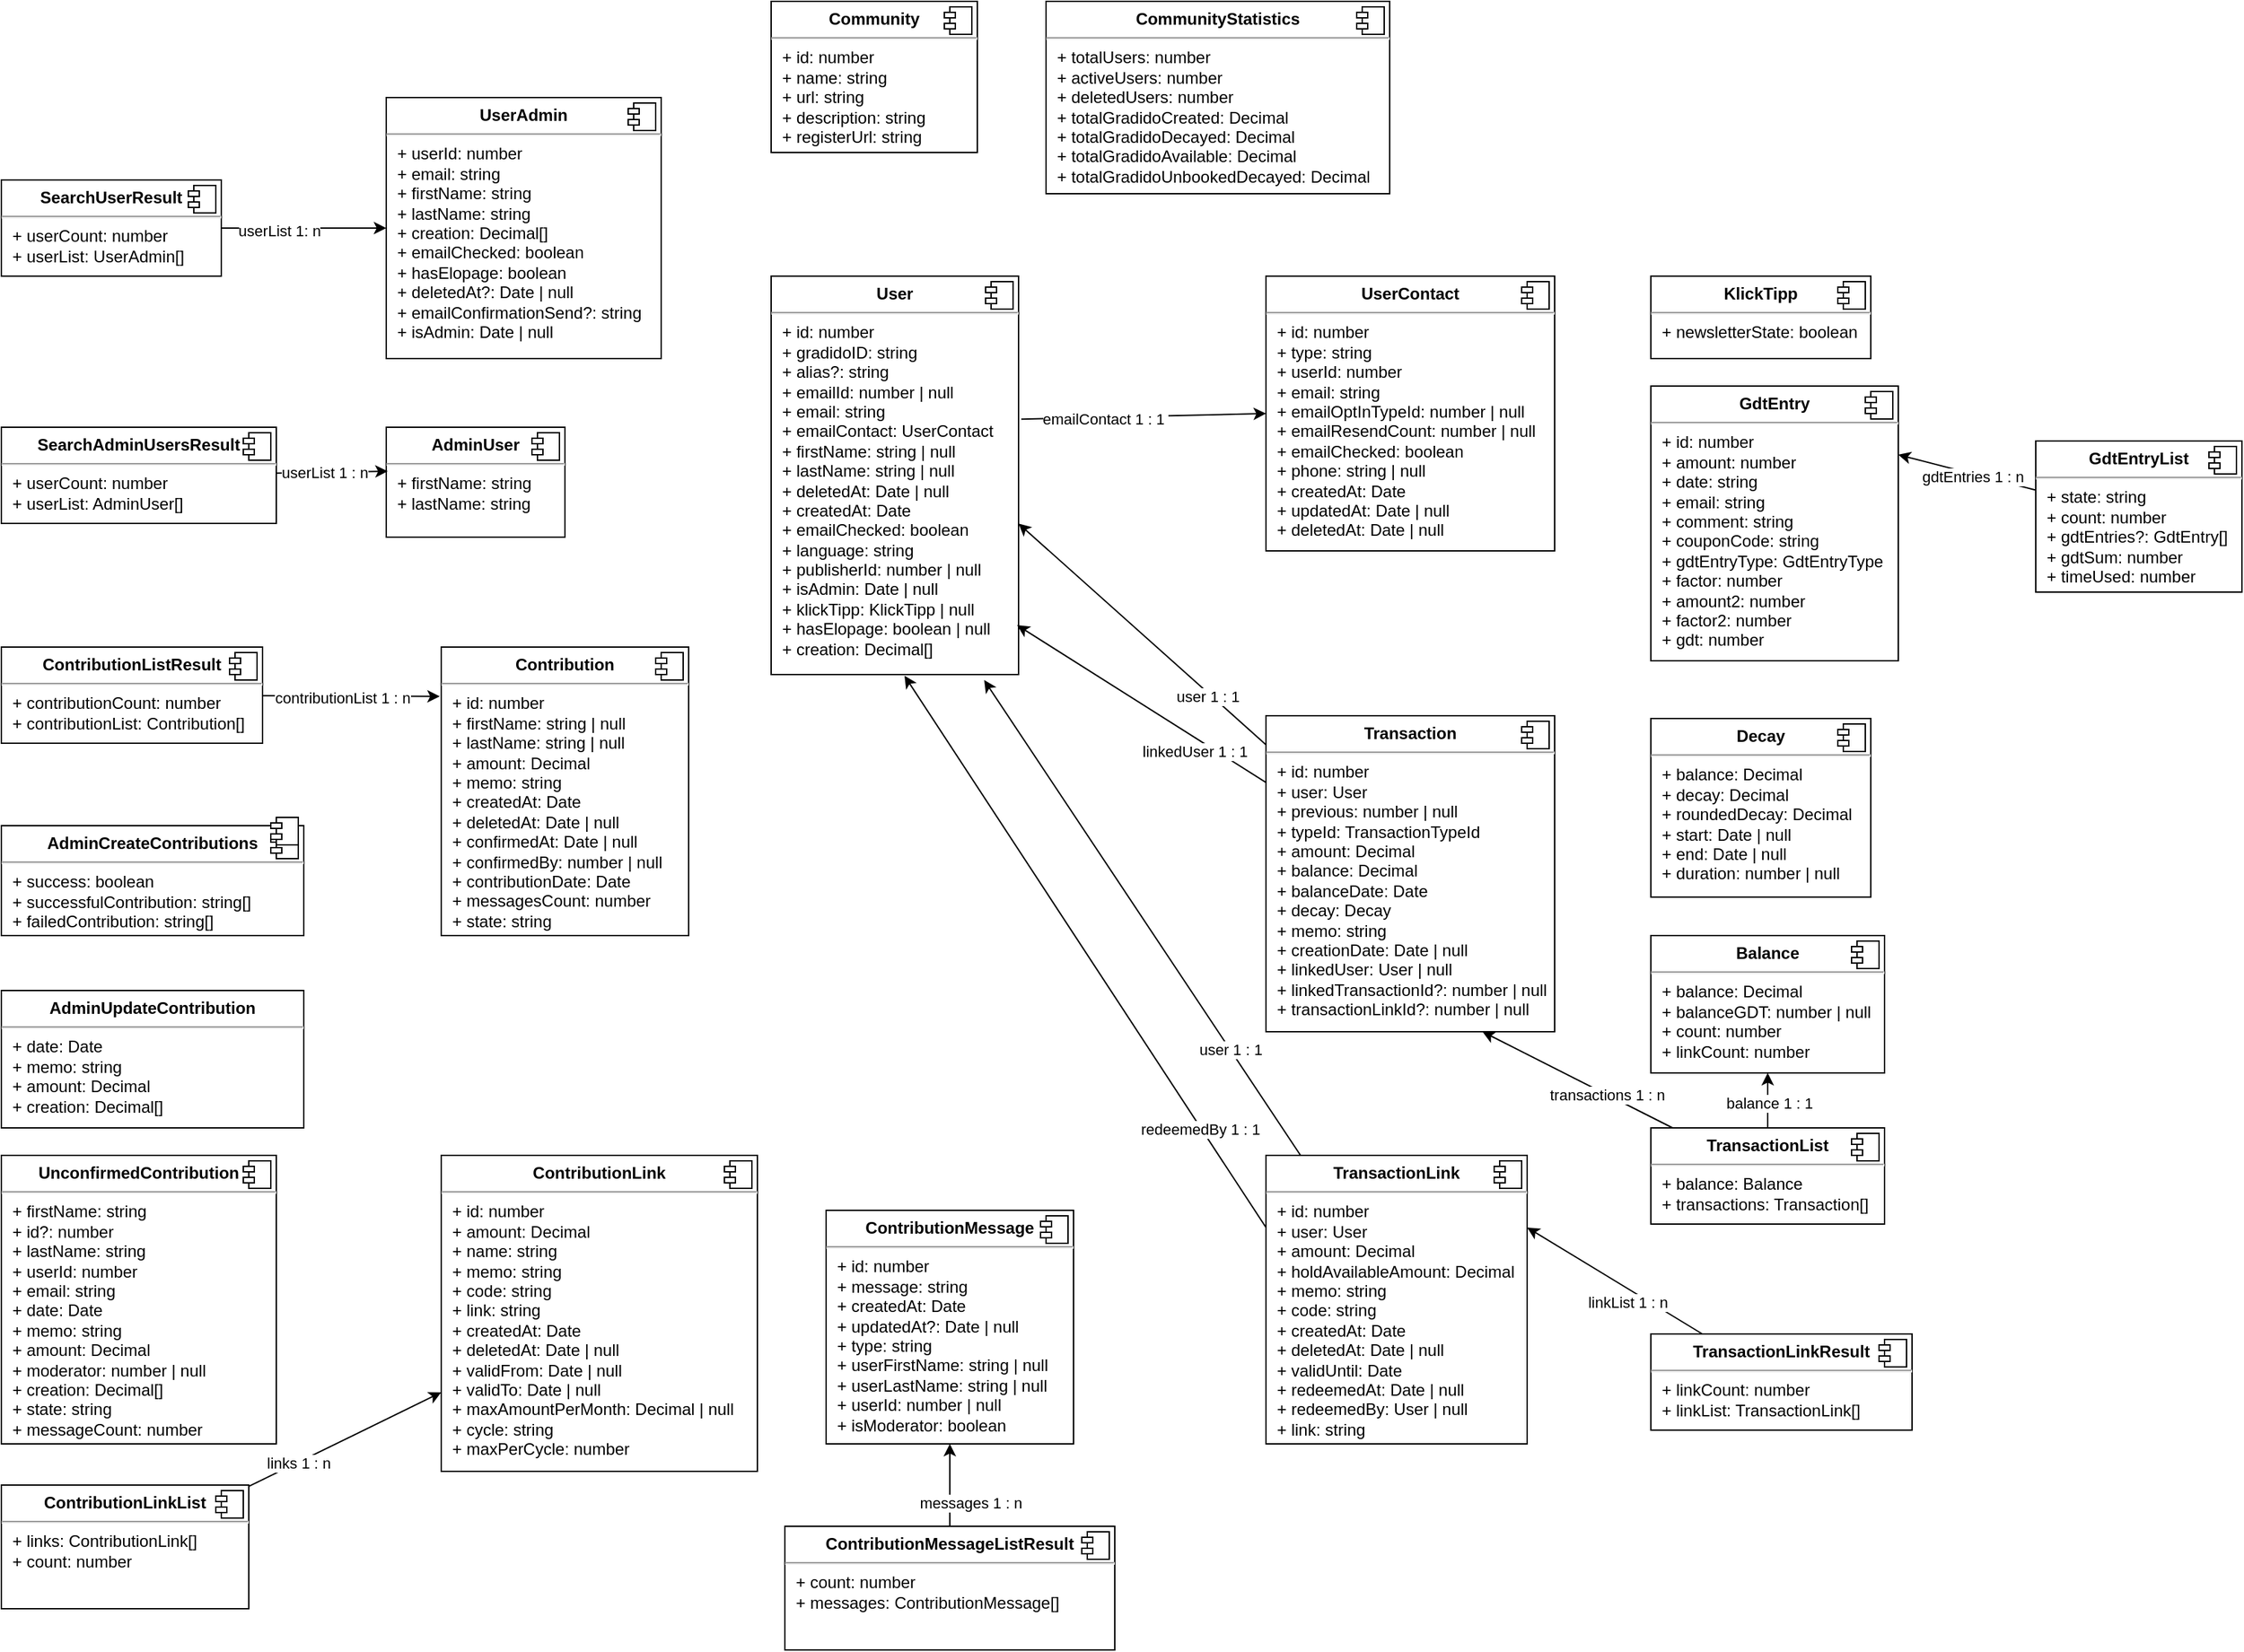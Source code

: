 <mxfile>
    <diagram id="nlTaGBmq25kDpMbCYI0w" name="Seite-1">
        <mxGraphModel dx="1022" dy="800" grid="1" gridSize="10" guides="1" tooltips="1" connect="1" arrows="1" fold="1" page="1" pageScale="1" pageWidth="2336" pageHeight="1654" math="0" shadow="0">
            <root>
                <mxCell id="0"/>
                <mxCell id="1" parent="0"/>
                <mxCell id="6" style="edgeStyle=none;html=1;entryX=0;entryY=0.5;entryDx=0;entryDy=0;exitX=1.011;exitY=0.359;exitDx=0;exitDy=0;exitPerimeter=0;" edge="1" parent="1" source="2" target="4">
                    <mxGeometry relative="1" as="geometry"/>
                </mxCell>
                <mxCell id="7" value="emailContact 1 : 1&amp;nbsp;" style="edgeLabel;html=1;align=center;verticalAlign=middle;resizable=0;points=[];" vertex="1" connectable="0" parent="6">
                    <mxGeometry x="-0.506" y="-1" relative="1" as="geometry">
                        <mxPoint x="17" as="offset"/>
                    </mxGeometry>
                </mxCell>
                <mxCell id="2" value="&lt;p style=&quot;margin: 0px ; margin-top: 6px ; text-align: center&quot;&gt;&lt;b&gt;User&lt;/b&gt;&lt;/p&gt;&lt;hr&gt;&lt;p style=&quot;margin: 0px ; margin-left: 8px&quot;&gt;+ id: number&lt;/p&gt;&lt;p style=&quot;margin: 0px ; margin-left: 8px&quot;&gt;+ gradidoID: string&lt;/p&gt;&lt;p style=&quot;margin: 0px ; margin-left: 8px&quot;&gt;+ alias?: string&lt;/p&gt;&lt;p style=&quot;margin: 0px ; margin-left: 8px&quot;&gt;+ emailId: number | null&lt;/p&gt;&lt;p style=&quot;margin: 0px ; margin-left: 8px&quot;&gt;+ email: string&lt;/p&gt;&lt;p style=&quot;margin: 0px ; margin-left: 8px&quot;&gt;+ emailContact: UserContact&lt;/p&gt;&lt;p style=&quot;margin: 0px ; margin-left: 8px&quot;&gt;+ firstName: string | null&lt;/p&gt;&lt;p style=&quot;margin: 0px ; margin-left: 8px&quot;&gt;+ lastName: string | null&lt;/p&gt;&lt;p style=&quot;margin: 0px ; margin-left: 8px&quot;&gt;+ deletedAt: Date | null&lt;/p&gt;&lt;p style=&quot;margin: 0px ; margin-left: 8px&quot;&gt;+ createdAt: Date&lt;/p&gt;&lt;p style=&quot;margin: 0px ; margin-left: 8px&quot;&gt;+ emailChecked: boolean&lt;/p&gt;&lt;p style=&quot;margin: 0px ; margin-left: 8px&quot;&gt;+ language: string&lt;/p&gt;&lt;p style=&quot;margin: 0px ; margin-left: 8px&quot;&gt;+ publisherId: number | null&lt;/p&gt;&lt;p style=&quot;margin: 0px ; margin-left: 8px&quot;&gt;+ isAdmin: Date | null&lt;/p&gt;&lt;p style=&quot;margin: 0px ; margin-left: 8px&quot;&gt;+ klickTipp: KlickTipp | null&lt;/p&gt;&lt;p style=&quot;margin: 0px ; margin-left: 8px&quot;&gt;+ hasElopage: boolean | null&lt;/p&gt;&lt;p style=&quot;margin: 0px ; margin-left: 8px&quot;&gt;+ creation: Decimal[]&lt;/p&gt;" style="align=left;overflow=fill;html=1;dropTarget=0;" vertex="1" parent="1">
                    <mxGeometry x="760" y="440" width="180" height="290" as="geometry"/>
                </mxCell>
                <mxCell id="3" value="" style="shape=component;jettyWidth=8;jettyHeight=4;" vertex="1" parent="2">
                    <mxGeometry x="1" width="20" height="20" relative="1" as="geometry">
                        <mxPoint x="-24" y="4" as="offset"/>
                    </mxGeometry>
                </mxCell>
                <mxCell id="4" value="&lt;p style=&quot;margin: 0px ; margin-top: 6px ; text-align: center&quot;&gt;&lt;b&gt;UserContact&lt;/b&gt;&lt;/p&gt;&lt;hr&gt;&lt;p style=&quot;margin: 0px ; margin-left: 8px&quot;&gt;+ id: number&lt;/p&gt;&lt;p style=&quot;margin: 0px ; margin-left: 8px&quot;&gt;+ type: string&lt;/p&gt;&lt;p style=&quot;margin: 0px ; margin-left: 8px&quot;&gt;+ userId: number&lt;/p&gt;&lt;p style=&quot;margin: 0px ; margin-left: 8px&quot;&gt;+ email: string&lt;/p&gt;&lt;p style=&quot;margin: 0px ; margin-left: 8px&quot;&gt;+ emailOptInTypeId: number | null&lt;/p&gt;&lt;p style=&quot;margin: 0px ; margin-left: 8px&quot;&gt;+ emailResendCount: number | null&lt;/p&gt;&lt;p style=&quot;margin: 0px ; margin-left: 8px&quot;&gt;+ emailChecked: boolean&lt;/p&gt;&lt;p style=&quot;margin: 0px ; margin-left: 8px&quot;&gt;+ phone: string | null&lt;/p&gt;&lt;p style=&quot;margin: 0px ; margin-left: 8px&quot;&gt;+ createdAt: Date&lt;/p&gt;&lt;p style=&quot;margin: 0px ; margin-left: 8px&quot;&gt;+ updatedAt: Date | null&lt;/p&gt;&lt;p style=&quot;margin: 0px ; margin-left: 8px&quot;&gt;+ deletedAt: Date | null&lt;/p&gt;" style="align=left;overflow=fill;html=1;dropTarget=0;" vertex="1" parent="1">
                    <mxGeometry x="1120" y="440" width="210" height="200" as="geometry"/>
                </mxCell>
                <mxCell id="5" value="" style="shape=component;jettyWidth=8;jettyHeight=4;" vertex="1" parent="4">
                    <mxGeometry x="1" width="20" height="20" relative="1" as="geometry">
                        <mxPoint x="-24" y="4" as="offset"/>
                    </mxGeometry>
                </mxCell>
                <mxCell id="8" value="&lt;p style=&quot;margin: 0px ; margin-top: 6px ; text-align: center&quot;&gt;&lt;b&gt;UserAdmin&lt;/b&gt;&lt;/p&gt;&lt;hr&gt;&lt;p style=&quot;margin: 0px ; margin-left: 8px&quot;&gt;+ userId: number&lt;/p&gt;&lt;p style=&quot;margin: 0px ; margin-left: 8px&quot;&gt;+ email: string&lt;/p&gt;&lt;p style=&quot;margin: 0px ; margin-left: 8px&quot;&gt;+ firstName: string&lt;/p&gt;&lt;p style=&quot;margin: 0px ; margin-left: 8px&quot;&gt;+ lastName: string&lt;/p&gt;&lt;p style=&quot;margin: 0px ; margin-left: 8px&quot;&gt;+ creation: Decimal[]&lt;/p&gt;&lt;p style=&quot;margin: 0px ; margin-left: 8px&quot;&gt;+ emailChecked: boolean&lt;/p&gt;&lt;p style=&quot;margin: 0px ; margin-left: 8px&quot;&gt;+ hasElopage: boolean&lt;/p&gt;&lt;p style=&quot;margin: 0px ; margin-left: 8px&quot;&gt;+ deletedAt?: Date | null&lt;/p&gt;&lt;p style=&quot;margin: 0px ; margin-left: 8px&quot;&gt;+ emailConfirmationSend?: string&lt;/p&gt;&lt;p style=&quot;margin: 0px ; margin-left: 8px&quot;&gt;+ isAdmin: Date | null&lt;/p&gt;&lt;div&gt;&lt;br&gt;&lt;/div&gt;" style="align=left;overflow=fill;html=1;dropTarget=0;" vertex="1" parent="1">
                    <mxGeometry x="480" y="310" width="200" height="190" as="geometry"/>
                </mxCell>
                <mxCell id="9" value="" style="shape=component;jettyWidth=8;jettyHeight=4;" vertex="1" parent="8">
                    <mxGeometry x="1" width="20" height="20" relative="1" as="geometry">
                        <mxPoint x="-24" y="4" as="offset"/>
                    </mxGeometry>
                </mxCell>
                <mxCell id="12" style="edgeStyle=none;html=1;entryX=0;entryY=0.5;entryDx=0;entryDy=0;" edge="1" parent="1" source="10" target="8">
                    <mxGeometry relative="1" as="geometry"/>
                </mxCell>
                <mxCell id="13" value="userList 1: n" style="edgeLabel;html=1;align=center;verticalAlign=middle;resizable=0;points=[];" vertex="1" connectable="0" parent="12">
                    <mxGeometry x="-0.48" y="-2" relative="1" as="geometry">
                        <mxPoint x="11" as="offset"/>
                    </mxGeometry>
                </mxCell>
                <mxCell id="10" value="&lt;p style=&quot;margin: 0px ; margin-top: 6px ; text-align: center&quot;&gt;&lt;b&gt;SearchUserResult&lt;/b&gt;&lt;/p&gt;&lt;hr&gt;&lt;p style=&quot;margin: 0px ; margin-left: 8px&quot;&gt;+ userCount: number&lt;/p&gt;&lt;p style=&quot;margin: 0px ; margin-left: 8px&quot;&gt;+ userList: UserAdmin[]&lt;/p&gt;" style="align=left;overflow=fill;html=1;dropTarget=0;" vertex="1" parent="1">
                    <mxGeometry x="200" y="370" width="160" height="70" as="geometry"/>
                </mxCell>
                <mxCell id="11" value="" style="shape=component;jettyWidth=8;jettyHeight=4;" vertex="1" parent="10">
                    <mxGeometry x="1" width="20" height="20" relative="1" as="geometry">
                        <mxPoint x="-24" y="4" as="offset"/>
                    </mxGeometry>
                </mxCell>
                <mxCell id="14" value="&lt;p style=&quot;margin: 0px ; margin-top: 6px ; text-align: center&quot;&gt;&lt;b&gt;AdminUser&lt;/b&gt;&lt;/p&gt;&lt;hr&gt;&lt;p style=&quot;margin: 0px ; margin-left: 8px&quot;&gt;+ firstName: string&lt;/p&gt;&lt;p style=&quot;margin: 0px ; margin-left: 8px&quot;&gt;+ lastName: string&lt;/p&gt;&lt;div&gt;&lt;br&gt;&lt;/div&gt;" style="align=left;overflow=fill;html=1;dropTarget=0;" vertex="1" parent="1">
                    <mxGeometry x="480" y="550" width="130" height="80" as="geometry"/>
                </mxCell>
                <mxCell id="15" value="" style="shape=component;jettyWidth=8;jettyHeight=4;" vertex="1" parent="14">
                    <mxGeometry x="1" width="20" height="20" relative="1" as="geometry">
                        <mxPoint x="-24" y="4" as="offset"/>
                    </mxGeometry>
                </mxCell>
                <mxCell id="18" style="edgeStyle=none;html=1;entryX=0.008;entryY=0.4;entryDx=0;entryDy=0;entryPerimeter=0;" edge="1" parent="1" source="16" target="14">
                    <mxGeometry relative="1" as="geometry"/>
                </mxCell>
                <mxCell id="19" value="userList 1 : n" style="edgeLabel;html=1;align=center;verticalAlign=middle;resizable=0;points=[];" vertex="1" connectable="0" parent="18">
                    <mxGeometry x="-0.432" relative="1" as="geometry">
                        <mxPoint x="12" as="offset"/>
                    </mxGeometry>
                </mxCell>
                <mxCell id="16" value="&lt;p style=&quot;margin: 0px ; margin-top: 6px ; text-align: center&quot;&gt;&lt;b&gt;SearchAdminUsersResult&lt;/b&gt;&lt;br&gt;&lt;/p&gt;&lt;hr&gt;&lt;p style=&quot;margin: 0px ; margin-left: 8px&quot;&gt;+ userCount: number&lt;/p&gt;&lt;p style=&quot;margin: 0px ; margin-left: 8px&quot;&gt;+ userList: AdminUser[]&lt;/p&gt;" style="align=left;overflow=fill;html=1;dropTarget=0;" vertex="1" parent="1">
                    <mxGeometry x="200" y="550" width="200" height="70" as="geometry"/>
                </mxCell>
                <mxCell id="17" value="" style="shape=component;jettyWidth=8;jettyHeight=4;" vertex="1" parent="16">
                    <mxGeometry x="1" width="20" height="20" relative="1" as="geometry">
                        <mxPoint x="-24" y="4" as="offset"/>
                    </mxGeometry>
                </mxCell>
                <mxCell id="22" style="edgeStyle=none;html=1;entryX=1;entryY=0.621;entryDx=0;entryDy=0;entryPerimeter=0;" edge="1" parent="1" source="20" target="2">
                    <mxGeometry relative="1" as="geometry"/>
                </mxCell>
                <mxCell id="23" value="user 1 : 1&amp;nbsp;" style="edgeLabel;html=1;align=center;verticalAlign=middle;resizable=0;points=[];" vertex="1" connectable="0" parent="22">
                    <mxGeometry x="-0.553" y="1" relative="1" as="geometry">
                        <mxPoint as="offset"/>
                    </mxGeometry>
                </mxCell>
                <mxCell id="24" style="edgeStyle=none;html=1;entryX=0.994;entryY=0.876;entryDx=0;entryDy=0;entryPerimeter=0;" edge="1" parent="1" source="20" target="2">
                    <mxGeometry relative="1" as="geometry"/>
                </mxCell>
                <mxCell id="25" value="linkedUser 1 : 1" style="edgeLabel;html=1;align=center;verticalAlign=middle;resizable=0;points=[];" vertex="1" connectable="0" parent="24">
                    <mxGeometry x="-0.572" y="2" relative="1" as="geometry">
                        <mxPoint x="-12" as="offset"/>
                    </mxGeometry>
                </mxCell>
                <mxCell id="20" value="&lt;p style=&quot;margin: 0px ; margin-top: 6px ; text-align: center&quot;&gt;&lt;b&gt;Transaction&lt;/b&gt;&lt;/p&gt;&lt;hr&gt;&lt;p style=&quot;margin: 0px ; margin-left: 8px&quot;&gt;+ id: number&lt;/p&gt;&lt;p style=&quot;margin: 0px ; margin-left: 8px&quot;&gt;+ user: User&lt;/p&gt;&lt;p style=&quot;margin: 0px ; margin-left: 8px&quot;&gt;+ previous: number | null&lt;/p&gt;&lt;p style=&quot;margin: 0px ; margin-left: 8px&quot;&gt;+ typeId: TransactionTypeId&lt;/p&gt;&lt;p style=&quot;margin: 0px ; margin-left: 8px&quot;&gt;+ amount: Decimal&lt;/p&gt;&lt;p style=&quot;margin: 0px ; margin-left: 8px&quot;&gt;+ balance: Decimal&lt;/p&gt;&lt;p style=&quot;margin: 0px ; margin-left: 8px&quot;&gt;+ balanceDate: Date&lt;/p&gt;&lt;p style=&quot;margin: 0px ; margin-left: 8px&quot;&gt;+ decay: Decay&lt;/p&gt;&lt;p style=&quot;margin: 0px ; margin-left: 8px&quot;&gt;+ memo: string&lt;/p&gt;&lt;p style=&quot;margin: 0px ; margin-left: 8px&quot;&gt;+ creationDate: Date | null&lt;/p&gt;&lt;p style=&quot;margin: 0px ; margin-left: 8px&quot;&gt;+ linkedUser: User | null&lt;/p&gt;&lt;p style=&quot;margin: 0px ; margin-left: 8px&quot;&gt;+ linkedTransactionId?: number | null&lt;/p&gt;&lt;p style=&quot;margin: 0px ; margin-left: 8px&quot;&gt;+ transactionLinkId?: number | null&lt;/p&gt;" style="align=left;overflow=fill;html=1;dropTarget=0;" vertex="1" parent="1">
                    <mxGeometry x="1120" y="760" width="210" height="230" as="geometry"/>
                </mxCell>
                <mxCell id="21" value="" style="shape=component;jettyWidth=8;jettyHeight=4;" vertex="1" parent="20">
                    <mxGeometry x="1" width="20" height="20" relative="1" as="geometry">
                        <mxPoint x="-24" y="4" as="offset"/>
                    </mxGeometry>
                </mxCell>
                <mxCell id="26" value="&lt;p style=&quot;margin: 0px ; margin-top: 6px ; text-align: center&quot;&gt;&lt;b&gt;Contribution&lt;/b&gt;&lt;/p&gt;&lt;hr&gt;&lt;p style=&quot;margin: 0px ; margin-left: 8px&quot;&gt;+ id: number&lt;/p&gt;&lt;p style=&quot;margin: 0px ; margin-left: 8px&quot;&gt;+ firstName: string | null&lt;/p&gt;&lt;p style=&quot;margin: 0px ; margin-left: 8px&quot;&gt;+ lastName: string | null&lt;/p&gt;&lt;p style=&quot;margin: 0px ; margin-left: 8px&quot;&gt;+ amount: Decimal&lt;/p&gt;&lt;p style=&quot;margin: 0px ; margin-left: 8px&quot;&gt;+ memo: string&lt;/p&gt;&lt;p style=&quot;margin: 0px ; margin-left: 8px&quot;&gt;+ createdAt: Date&lt;/p&gt;&lt;p style=&quot;margin: 0px ; margin-left: 8px&quot;&gt;+ deletedAt: Date | null&lt;/p&gt;&lt;p style=&quot;margin: 0px ; margin-left: 8px&quot;&gt;+ confirmedAt: Date | null&lt;/p&gt;&lt;p style=&quot;margin: 0px ; margin-left: 8px&quot;&gt;+ confirmedBy: number | null&lt;/p&gt;&lt;p style=&quot;margin: 0px ; margin-left: 8px&quot;&gt;+ contributionDate: Date&lt;/p&gt;&lt;p style=&quot;margin: 0px ; margin-left: 8px&quot;&gt;+ messagesCount: number&lt;/p&gt;&lt;p style=&quot;margin: 0px ; margin-left: 8px&quot;&gt;+ state: string&lt;/p&gt;&lt;div&gt;&lt;br&gt;&lt;/div&gt;" style="align=left;overflow=fill;html=1;dropTarget=0;" vertex="1" parent="1">
                    <mxGeometry x="520" y="710" width="180" height="210" as="geometry"/>
                </mxCell>
                <mxCell id="27" value="" style="shape=component;jettyWidth=8;jettyHeight=4;" vertex="1" parent="26">
                    <mxGeometry x="1" width="20" height="20" relative="1" as="geometry">
                        <mxPoint x="-24" y="4" as="offset"/>
                    </mxGeometry>
                </mxCell>
                <mxCell id="30" style="edgeStyle=none;html=1;entryX=-0.006;entryY=0.171;entryDx=0;entryDy=0;entryPerimeter=0;" edge="1" parent="1" source="28" target="26">
                    <mxGeometry relative="1" as="geometry"/>
                </mxCell>
                <mxCell id="31" value="contributionList 1 : n" style="edgeLabel;html=1;align=center;verticalAlign=middle;resizable=0;points=[];" vertex="1" connectable="0" parent="30">
                    <mxGeometry x="-0.505" y="-1" relative="1" as="geometry">
                        <mxPoint x="26" as="offset"/>
                    </mxGeometry>
                </mxCell>
                <mxCell id="28" value="&lt;p style=&quot;margin: 0px ; margin-top: 6px ; text-align: center&quot;&gt;&lt;b&gt;ContributionListResult&lt;/b&gt;&lt;br&gt;&lt;/p&gt;&lt;hr&gt;&lt;p style=&quot;margin: 0px ; margin-left: 8px&quot;&gt;+ contributionCount: number&lt;/p&gt;&lt;p style=&quot;margin: 0px ; margin-left: 8px&quot;&gt;+ contributionList: Contribution[]&lt;/p&gt;&lt;div&gt;&lt;br&gt;&lt;/div&gt;" style="align=left;overflow=fill;html=1;dropTarget=0;" vertex="1" parent="1">
                    <mxGeometry x="200" y="710" width="190" height="70" as="geometry"/>
                </mxCell>
                <mxCell id="29" value="" style="shape=component;jettyWidth=8;jettyHeight=4;" vertex="1" parent="28">
                    <mxGeometry x="1" width="20" height="20" relative="1" as="geometry">
                        <mxPoint x="-24" y="4" as="offset"/>
                    </mxGeometry>
                </mxCell>
                <mxCell id="32" value="&lt;p style=&quot;margin: 0px ; margin-top: 6px ; text-align: center&quot;&gt;&lt;b&gt;AdminCreateContributions&lt;/b&gt;&lt;br&gt;&lt;/p&gt;&lt;hr&gt;&lt;p style=&quot;margin: 0px ; margin-left: 8px&quot;&gt;+ success: boolean&lt;/p&gt;&lt;p style=&quot;margin: 0px ; margin-left: 8px&quot;&gt;+ successfulContribution: string[]&lt;/p&gt;&lt;p style=&quot;margin: 0px ; margin-left: 8px&quot;&gt;+ failedContribution: string[]&lt;/p&gt;" style="align=left;overflow=fill;html=1;dropTarget=0;" vertex="1" parent="1">
                    <mxGeometry x="200" y="840" width="220" height="80" as="geometry"/>
                </mxCell>
                <mxCell id="33" value="" style="shape=component;jettyWidth=8;jettyHeight=4;" vertex="1" parent="32">
                    <mxGeometry x="1" width="20" height="20" relative="1" as="geometry">
                        <mxPoint x="-24" y="4" as="offset"/>
                    </mxGeometry>
                </mxCell>
                <mxCell id="34" value="&lt;p style=&quot;margin: 0px ; margin-top: 6px ; text-align: center&quot;&gt;&lt;b&gt;AdminUpdateContribution&lt;/b&gt;&lt;br&gt;&lt;/p&gt;&lt;hr&gt;&lt;p style=&quot;margin: 0px ; margin-left: 8px&quot;&gt;+ date: Date&lt;/p&gt;&lt;p style=&quot;margin: 0px ; margin-left: 8px&quot;&gt;+ memo: string&lt;/p&gt;&lt;p style=&quot;margin: 0px ; margin-left: 8px&quot;&gt;+ amount: Decimal&lt;/p&gt;&lt;p style=&quot;margin: 0px ; margin-left: 8px&quot;&gt;+ creation: Decimal[]&lt;/p&gt;" style="align=left;overflow=fill;html=1;dropTarget=0;" vertex="1" parent="1">
                    <mxGeometry x="200" y="960" width="220" height="100" as="geometry"/>
                </mxCell>
                <mxCell id="35" value="" style="shape=component;jettyWidth=8;jettyHeight=4;" vertex="1" parent="34">
                    <mxGeometry x="1" width="20" height="20" relative="1" as="geometry">
                        <mxPoint x="-24" y="-126" as="offset"/>
                    </mxGeometry>
                </mxCell>
                <mxCell id="36" value="&lt;p style=&quot;margin: 0px ; margin-top: 6px ; text-align: center&quot;&gt;&lt;b&gt;Balance&lt;/b&gt;&lt;br&gt;&lt;/p&gt;&lt;hr&gt;&lt;p style=&quot;margin: 0px ; margin-left: 8px&quot;&gt;+ balance: Decimal&lt;/p&gt;&lt;p style=&quot;margin: 0px ; margin-left: 8px&quot;&gt;+ balanceGDT: number | null&lt;/p&gt;&lt;p style=&quot;margin: 0px ; margin-left: 8px&quot;&gt;+ count: number&lt;/p&gt;&lt;p style=&quot;margin: 0px ; margin-left: 8px&quot;&gt;+ linkCount: number&lt;/p&gt;" style="align=left;overflow=fill;html=1;dropTarget=0;" vertex="1" parent="1">
                    <mxGeometry x="1400" y="920" width="170" height="100" as="geometry"/>
                </mxCell>
                <mxCell id="37" value="" style="shape=component;jettyWidth=8;jettyHeight=4;" vertex="1" parent="36">
                    <mxGeometry x="1" width="20" height="20" relative="1" as="geometry">
                        <mxPoint x="-24" y="4" as="offset"/>
                    </mxGeometry>
                </mxCell>
                <mxCell id="38" value="&lt;p style=&quot;margin: 0px ; margin-top: 6px ; text-align: center&quot;&gt;&lt;b&gt;Community&lt;/b&gt;&lt;br&gt;&lt;/p&gt;&lt;hr&gt;&lt;p style=&quot;margin: 0px ; margin-left: 8px&quot;&gt;+ id: number&lt;/p&gt;&lt;p style=&quot;margin: 0px ; margin-left: 8px&quot;&gt;+ name: string&lt;/p&gt;&lt;p style=&quot;margin: 0px ; margin-left: 8px&quot;&gt;+ url: string&lt;/p&gt;&lt;p style=&quot;margin: 0px ; margin-left: 8px&quot;&gt;+ description: string&lt;/p&gt;&lt;p style=&quot;margin: 0px ; margin-left: 8px&quot;&gt;+ registerUrl: string&lt;/p&gt;" style="align=left;overflow=fill;html=1;dropTarget=0;" vertex="1" parent="1">
                    <mxGeometry x="760" y="240" width="150" height="110" as="geometry"/>
                </mxCell>
                <mxCell id="39" value="" style="shape=component;jettyWidth=8;jettyHeight=4;" vertex="1" parent="38">
                    <mxGeometry x="1" width="20" height="20" relative="1" as="geometry">
                        <mxPoint x="-24" y="4" as="offset"/>
                    </mxGeometry>
                </mxCell>
                <mxCell id="40" value="&lt;p style=&quot;margin: 0px ; margin-top: 6px ; text-align: center&quot;&gt;&lt;b&gt;CommunityStatistics&lt;/b&gt;&lt;br&gt;&lt;/p&gt;&lt;hr&gt;&lt;p style=&quot;margin: 0px ; margin-left: 8px&quot;&gt;+ totalUsers: number&lt;/p&gt;&lt;p style=&quot;margin: 0px ; margin-left: 8px&quot;&gt;+ activeUsers: number&lt;/p&gt;&lt;p style=&quot;margin: 0px ; margin-left: 8px&quot;&gt;+ deletedUsers: number&lt;/p&gt;&lt;p style=&quot;margin: 0px ; margin-left: 8px&quot;&gt;+ totalGradidoCreated: Decimal&lt;/p&gt;&lt;p style=&quot;margin: 0px ; margin-left: 8px&quot;&gt;+ totalGradidoDecayed: Decimal&lt;/p&gt;&lt;p style=&quot;margin: 0px ; margin-left: 8px&quot;&gt;+ totalGradidoAvailable: Decimal&lt;/p&gt;&lt;p style=&quot;margin: 0px ; margin-left: 8px&quot;&gt;+ totalGradidoUnbookedDecayed: Decimal&lt;/p&gt;" style="align=left;overflow=fill;html=1;dropTarget=0;" vertex="1" parent="1">
                    <mxGeometry x="960" y="240" width="250" height="140" as="geometry"/>
                </mxCell>
                <mxCell id="41" value="" style="shape=component;jettyWidth=8;jettyHeight=4;" vertex="1" parent="40">
                    <mxGeometry x="1" width="20" height="20" relative="1" as="geometry">
                        <mxPoint x="-24" y="4" as="offset"/>
                    </mxGeometry>
                </mxCell>
                <mxCell id="42" value="&lt;p style=&quot;margin: 0px ; margin-top: 6px ; text-align: center&quot;&gt;&lt;b&gt;ContributionLink&lt;/b&gt;&lt;br&gt;&lt;/p&gt;&lt;hr&gt;&lt;p style=&quot;margin: 0px ; margin-left: 8px&quot;&gt;+ id: number&lt;/p&gt;&lt;p style=&quot;margin: 0px ; margin-left: 8px&quot;&gt;+ amount: Decimal&lt;/p&gt;&lt;p style=&quot;margin: 0px ; margin-left: 8px&quot;&gt;+ name: string&lt;/p&gt;&lt;p style=&quot;margin: 0px ; margin-left: 8px&quot;&gt;+ memo: string&lt;/p&gt;&lt;p style=&quot;margin: 0px ; margin-left: 8px&quot;&gt;+ code: string&lt;/p&gt;&lt;p style=&quot;margin: 0px ; margin-left: 8px&quot;&gt;+ link: string&lt;/p&gt;&lt;p style=&quot;margin: 0px ; margin-left: 8px&quot;&gt;+ createdAt: Date&lt;/p&gt;&lt;p style=&quot;margin: 0px ; margin-left: 8px&quot;&gt;+ deletedAt: Date | null&lt;/p&gt;&lt;p style=&quot;margin: 0px ; margin-left: 8px&quot;&gt;+ validFrom: Date | null&lt;/p&gt;&lt;p style=&quot;margin: 0px ; margin-left: 8px&quot;&gt;+ validTo: Date | null&lt;/p&gt;&lt;p style=&quot;margin: 0px ; margin-left: 8px&quot;&gt;+ maxAmountPerMonth: Decimal | null&lt;/p&gt;&lt;p style=&quot;margin: 0px ; margin-left: 8px&quot;&gt;+ cycle: string&lt;/p&gt;&lt;p style=&quot;margin: 0px ; margin-left: 8px&quot;&gt;+ maxPerCycle: number&lt;/p&gt;" style="align=left;overflow=fill;html=1;dropTarget=0;" vertex="1" parent="1">
                    <mxGeometry x="520" y="1080" width="230" height="230" as="geometry"/>
                </mxCell>
                <mxCell id="43" value="" style="shape=component;jettyWidth=8;jettyHeight=4;" vertex="1" parent="42">
                    <mxGeometry x="1" width="20" height="20" relative="1" as="geometry">
                        <mxPoint x="-24" y="4" as="offset"/>
                    </mxGeometry>
                </mxCell>
                <mxCell id="46" style="edgeStyle=none;html=1;entryX=0;entryY=0.75;entryDx=0;entryDy=0;" edge="1" parent="1" source="44" target="42">
                    <mxGeometry relative="1" as="geometry"/>
                </mxCell>
                <mxCell id="47" value="links 1 : n" style="edgeLabel;html=1;align=center;verticalAlign=middle;resizable=0;points=[];" vertex="1" connectable="0" parent="46">
                    <mxGeometry x="-0.486" relative="1" as="geometry">
                        <mxPoint as="offset"/>
                    </mxGeometry>
                </mxCell>
                <mxCell id="44" value="&lt;p style=&quot;margin: 0px ; margin-top: 6px ; text-align: center&quot;&gt;&lt;b&gt;ContributionLinkList&lt;/b&gt;&lt;br&gt;&lt;/p&gt;&lt;hr&gt;&lt;p style=&quot;margin: 0px ; margin-left: 8px&quot;&gt;+ links: ContributionLink[]&lt;/p&gt;&lt;p style=&quot;margin: 0px ; margin-left: 8px&quot;&gt;+ count: number&lt;/p&gt;" style="align=left;overflow=fill;html=1;dropTarget=0;" vertex="1" parent="1">
                    <mxGeometry x="200" y="1320" width="180" height="90" as="geometry"/>
                </mxCell>
                <mxCell id="45" value="" style="shape=component;jettyWidth=8;jettyHeight=4;" vertex="1" parent="44">
                    <mxGeometry x="1" width="20" height="20" relative="1" as="geometry">
                        <mxPoint x="-24" y="4" as="offset"/>
                    </mxGeometry>
                </mxCell>
                <mxCell id="48" value="&lt;p style=&quot;margin: 0px ; margin-top: 6px ; text-align: center&quot;&gt;&lt;b&gt;ContributionMessage&lt;/b&gt;&lt;br&gt;&lt;/p&gt;&lt;hr&gt;&lt;p style=&quot;margin: 0px ; margin-left: 8px&quot;&gt;+ id: number&lt;/p&gt;&lt;p style=&quot;margin: 0px ; margin-left: 8px&quot;&gt;+ message: string&lt;/p&gt;&lt;p style=&quot;margin: 0px ; margin-left: 8px&quot;&gt;+ createdAt: Date&lt;/p&gt;&lt;p style=&quot;margin: 0px ; margin-left: 8px&quot;&gt;+ updatedAt?: Date | null&lt;/p&gt;&lt;p style=&quot;margin: 0px ; margin-left: 8px&quot;&gt;+ type: string&lt;/p&gt;&lt;p style=&quot;margin: 0px ; margin-left: 8px&quot;&gt;+ userFirstName: string | null&lt;/p&gt;&lt;p style=&quot;margin: 0px ; margin-left: 8px&quot;&gt;+ userLastName: string | null&lt;/p&gt;&lt;p style=&quot;margin: 0px ; margin-left: 8px&quot;&gt;+ userId: number | null&lt;/p&gt;&lt;p style=&quot;margin: 0px ; margin-left: 8px&quot;&gt;+ isModerator: boolean&lt;/p&gt;&lt;div&gt;&lt;br&gt;&lt;/div&gt;" style="align=left;overflow=fill;html=1;dropTarget=0;" vertex="1" parent="1">
                    <mxGeometry x="800" y="1120" width="180" height="170" as="geometry"/>
                </mxCell>
                <mxCell id="49" value="" style="shape=component;jettyWidth=8;jettyHeight=4;" vertex="1" parent="48">
                    <mxGeometry x="1" width="20" height="20" relative="1" as="geometry">
                        <mxPoint x="-24" y="4" as="offset"/>
                    </mxGeometry>
                </mxCell>
                <mxCell id="52" style="edgeStyle=none;html=1;entryX=0.5;entryY=1;entryDx=0;entryDy=0;" edge="1" parent="1" source="50" target="48">
                    <mxGeometry relative="1" as="geometry">
                        <mxPoint x="880" y="1340" as="targetPoint"/>
                    </mxGeometry>
                </mxCell>
                <mxCell id="53" value="messages 1 : n" style="edgeLabel;html=1;align=center;verticalAlign=middle;resizable=0;points=[];" vertex="1" connectable="0" parent="52">
                    <mxGeometry x="-0.425" relative="1" as="geometry">
                        <mxPoint x="15" as="offset"/>
                    </mxGeometry>
                </mxCell>
                <mxCell id="50" value="&lt;p style=&quot;margin: 0px ; margin-top: 6px ; text-align: center&quot;&gt;&lt;b&gt;ContributionMessageListResult&lt;/b&gt;&lt;br&gt;&lt;/p&gt;&lt;hr&gt;&lt;p style=&quot;margin: 0px ; margin-left: 8px&quot;&gt;+ count: number&lt;/p&gt;&lt;p style=&quot;margin: 0px ; margin-left: 8px&quot;&gt;+ messages: ContributionMessage[]&lt;/p&gt;" style="align=left;overflow=fill;html=1;dropTarget=0;" vertex="1" parent="1">
                    <mxGeometry x="770" y="1350" width="240" height="90" as="geometry"/>
                </mxCell>
                <mxCell id="51" value="" style="shape=component;jettyWidth=8;jettyHeight=4;" vertex="1" parent="50">
                    <mxGeometry x="1" width="20" height="20" relative="1" as="geometry">
                        <mxPoint x="-24" y="4" as="offset"/>
                    </mxGeometry>
                </mxCell>
                <mxCell id="54" value="&lt;p style=&quot;margin: 0px ; margin-top: 6px ; text-align: center&quot;&gt;&lt;b&gt;Decay&lt;/b&gt;&lt;br&gt;&lt;/p&gt;&lt;hr&gt;&lt;p style=&quot;margin: 0px ; margin-left: 8px&quot;&gt;+ balance: Decimal&lt;/p&gt;&lt;p style=&quot;margin: 0px ; margin-left: 8px&quot;&gt;+ decay: Decimal&lt;/p&gt;&lt;p style=&quot;margin: 0px ; margin-left: 8px&quot;&gt;+ roundedDecay: Decimal&lt;/p&gt;&lt;p style=&quot;margin: 0px ; margin-left: 8px&quot;&gt;+ start: Date | null&lt;/p&gt;&lt;p style=&quot;margin: 0px ; margin-left: 8px&quot;&gt;+ end: Date | null&lt;/p&gt;&lt;p style=&quot;margin: 0px ; margin-left: 8px&quot;&gt;+ duration: number | null&lt;/p&gt;" style="align=left;overflow=fill;html=1;dropTarget=0;" vertex="1" parent="1">
                    <mxGeometry x="1400" y="762" width="160" height="130" as="geometry"/>
                </mxCell>
                <mxCell id="55" value="" style="shape=component;jettyWidth=8;jettyHeight=4;" vertex="1" parent="54">
                    <mxGeometry x="1" width="20" height="20" relative="1" as="geometry">
                        <mxPoint x="-24" y="4" as="offset"/>
                    </mxGeometry>
                </mxCell>
                <mxCell id="56" value="&lt;p style=&quot;margin: 0px ; margin-top: 6px ; text-align: center&quot;&gt;&lt;b&gt;GdtEntry&lt;/b&gt;&lt;br&gt;&lt;/p&gt;&lt;hr&gt;&lt;p style=&quot;margin: 0px ; margin-left: 8px&quot;&gt;+ id: number&lt;/p&gt;&lt;p style=&quot;margin: 0px ; margin-left: 8px&quot;&gt;+ amount: number&lt;/p&gt;&lt;p style=&quot;margin: 0px ; margin-left: 8px&quot;&gt;+ date: string&lt;/p&gt;&lt;p style=&quot;margin: 0px ; margin-left: 8px&quot;&gt;+ email: string&lt;/p&gt;&lt;p style=&quot;margin: 0px ; margin-left: 8px&quot;&gt;+ comment: string&lt;/p&gt;&lt;p style=&quot;margin: 0px ; margin-left: 8px&quot;&gt;+ couponCode: string&lt;/p&gt;&lt;p style=&quot;margin: 0px ; margin-left: 8px&quot;&gt;+ gdtEntryType: GdtEntryType&lt;/p&gt;&lt;p style=&quot;margin: 0px ; margin-left: 8px&quot;&gt;+ factor: number&lt;/p&gt;&lt;p style=&quot;margin: 0px ; margin-left: 8px&quot;&gt;+ amount2: number&lt;/p&gt;&lt;p style=&quot;margin: 0px ; margin-left: 8px&quot;&gt;+ factor2: number&lt;/p&gt;&lt;p style=&quot;margin: 0px ; margin-left: 8px&quot;&gt;+ gdt: number&lt;/p&gt;" style="align=left;overflow=fill;html=1;dropTarget=0;" vertex="1" parent="1">
                    <mxGeometry x="1400" y="520" width="180" height="200" as="geometry"/>
                </mxCell>
                <mxCell id="57" value="" style="shape=component;jettyWidth=8;jettyHeight=4;" vertex="1" parent="56">
                    <mxGeometry x="1" width="20" height="20" relative="1" as="geometry">
                        <mxPoint x="-24" y="4" as="offset"/>
                    </mxGeometry>
                </mxCell>
                <mxCell id="61" style="edgeStyle=none;html=1;entryX=1;entryY=0.25;entryDx=0;entryDy=0;" edge="1" parent="1" source="58" target="56">
                    <mxGeometry relative="1" as="geometry"/>
                </mxCell>
                <mxCell id="62" value="gdtEntries 1 : n" style="edgeLabel;html=1;align=center;verticalAlign=middle;resizable=0;points=[];" vertex="1" connectable="0" parent="61">
                    <mxGeometry x="-0.314" y="-1" relative="1" as="geometry">
                        <mxPoint x="-12" as="offset"/>
                    </mxGeometry>
                </mxCell>
                <mxCell id="58" value="&lt;p style=&quot;margin: 0px ; margin-top: 6px ; text-align: center&quot;&gt;&lt;b&gt;GdtEntryList&lt;/b&gt;&lt;br&gt;&lt;/p&gt;&lt;hr&gt;&lt;p style=&quot;margin: 0px ; margin-left: 8px&quot;&gt;+ state: string&lt;/p&gt;&lt;p style=&quot;margin: 0px ; margin-left: 8px&quot;&gt;+ count: number&lt;/p&gt;&lt;p style=&quot;margin: 0px ; margin-left: 8px&quot;&gt;+ gdtEntries?: GdtEntry[]&lt;/p&gt;&lt;p style=&quot;margin: 0px ; margin-left: 8px&quot;&gt;+ gdtSum: number&lt;/p&gt;&lt;p style=&quot;margin: 0px ; margin-left: 8px&quot;&gt;+ timeUsed: number&lt;/p&gt;" style="align=left;overflow=fill;html=1;dropTarget=0;" vertex="1" parent="1">
                    <mxGeometry x="1680" y="560" width="150" height="110" as="geometry"/>
                </mxCell>
                <mxCell id="59" value="" style="shape=component;jettyWidth=8;jettyHeight=4;" vertex="1" parent="58">
                    <mxGeometry x="1" width="20" height="20" relative="1" as="geometry">
                        <mxPoint x="-24" y="4" as="offset"/>
                    </mxGeometry>
                </mxCell>
                <mxCell id="63" value="&lt;p style=&quot;margin: 0px ; margin-top: 6px ; text-align: center&quot;&gt;&lt;b&gt;KlickTipp&lt;/b&gt;&lt;br&gt;&lt;/p&gt;&lt;hr&gt;&lt;p style=&quot;margin: 0px ; margin-left: 8px&quot;&gt;+ newsletterState: boolean&lt;br&gt;&lt;/p&gt;" style="align=left;overflow=fill;html=1;dropTarget=0;" vertex="1" parent="1">
                    <mxGeometry x="1400" y="440" width="160" height="60" as="geometry"/>
                </mxCell>
                <mxCell id="64" value="" style="shape=component;jettyWidth=8;jettyHeight=4;" vertex="1" parent="63">
                    <mxGeometry x="1" width="20" height="20" relative="1" as="geometry">
                        <mxPoint x="-24" y="4" as="offset"/>
                    </mxGeometry>
                </mxCell>
                <mxCell id="67" style="edgeStyle=none;html=1;entryX=0.861;entryY=1.014;entryDx=0;entryDy=0;entryPerimeter=0;" edge="1" parent="1" source="65" target="2">
                    <mxGeometry relative="1" as="geometry"/>
                </mxCell>
                <mxCell id="68" value="user 1 : 1" style="edgeLabel;html=1;align=center;verticalAlign=middle;resizable=0;points=[];" vertex="1" connectable="0" parent="67">
                    <mxGeometry x="-0.555" relative="1" as="geometry">
                        <mxPoint as="offset"/>
                    </mxGeometry>
                </mxCell>
                <mxCell id="69" style="edgeStyle=none;html=1;entryX=0.539;entryY=1.003;entryDx=0;entryDy=0;entryPerimeter=0;exitX=0;exitY=0.25;exitDx=0;exitDy=0;" edge="1" parent="1" source="65" target="2">
                    <mxGeometry relative="1" as="geometry"/>
                </mxCell>
                <mxCell id="70" value="redeemedBy 1 : 1" style="edgeLabel;html=1;align=center;verticalAlign=middle;resizable=0;points=[];" vertex="1" connectable="0" parent="69">
                    <mxGeometry x="-0.641" y="1" relative="1" as="geometry">
                        <mxPoint as="offset"/>
                    </mxGeometry>
                </mxCell>
                <mxCell id="65" value="&lt;p style=&quot;margin: 0px ; margin-top: 6px ; text-align: center&quot;&gt;&lt;b&gt;TransactionLink&lt;/b&gt;&lt;br&gt;&lt;/p&gt;&lt;hr&gt;&lt;p style=&quot;margin: 0px ; margin-left: 8px&quot;&gt;+ id: number&lt;/p&gt;&lt;p style=&quot;margin: 0px ; margin-left: 8px&quot;&gt;+ user: User&lt;/p&gt;&lt;p style=&quot;margin: 0px ; margin-left: 8px&quot;&gt;+ amount: Decimal&lt;/p&gt;&lt;p style=&quot;margin: 0px ; margin-left: 8px&quot;&gt;+ holdAvailableAmount: Decimal&lt;/p&gt;&lt;p style=&quot;margin: 0px ; margin-left: 8px&quot;&gt;+ memo: string&lt;/p&gt;&lt;p style=&quot;margin: 0px ; margin-left: 8px&quot;&gt;+ code: string&lt;/p&gt;&lt;p style=&quot;margin: 0px ; margin-left: 8px&quot;&gt;+ createdAt: Date&lt;/p&gt;&lt;p style=&quot;margin: 0px ; margin-left: 8px&quot;&gt;+ deletedAt: Date | null&lt;/p&gt;&lt;p style=&quot;margin: 0px ; margin-left: 8px&quot;&gt;+ validUntil: Date&lt;/p&gt;&lt;p style=&quot;margin: 0px ; margin-left: 8px&quot;&gt;+ redeemedAt: Date | null&lt;/p&gt;&lt;p style=&quot;margin: 0px ; margin-left: 8px&quot;&gt;+ redeemedBy: User | null&lt;/p&gt;&lt;p style=&quot;margin: 0px ; margin-left: 8px&quot;&gt;+ link: string&lt;/p&gt;&lt;div&gt;&lt;br&gt;&lt;/div&gt;" style="align=left;overflow=fill;html=1;dropTarget=0;" vertex="1" parent="1">
                    <mxGeometry x="1120" y="1080" width="190" height="210" as="geometry"/>
                </mxCell>
                <mxCell id="66" value="" style="shape=component;jettyWidth=8;jettyHeight=4;" vertex="1" parent="65">
                    <mxGeometry x="1" width="20" height="20" relative="1" as="geometry">
                        <mxPoint x="-24" y="4" as="offset"/>
                    </mxGeometry>
                </mxCell>
                <mxCell id="73" style="edgeStyle=none;html=1;entryX=1;entryY=0.25;entryDx=0;entryDy=0;" edge="1" parent="1" source="71" target="65">
                    <mxGeometry relative="1" as="geometry"/>
                </mxCell>
                <mxCell id="74" value="linkList 1 : n" style="edgeLabel;html=1;align=center;verticalAlign=middle;resizable=0;points=[];" vertex="1" connectable="0" parent="73">
                    <mxGeometry x="-0.399" relative="1" as="geometry">
                        <mxPoint x="-16" as="offset"/>
                    </mxGeometry>
                </mxCell>
                <mxCell id="71" value="&lt;p style=&quot;margin: 0px ; margin-top: 6px ; text-align: center&quot;&gt;&lt;b&gt;TransactionLinkResult&lt;/b&gt;&lt;br&gt;&lt;/p&gt;&lt;hr&gt;&lt;p style=&quot;margin: 0px ; margin-left: 8px&quot;&gt;+ linkCount: number&lt;/p&gt;&lt;p style=&quot;margin: 0px ; margin-left: 8px&quot;&gt;+ linkList: TransactionLink[]&lt;/p&gt;" style="align=left;overflow=fill;html=1;dropTarget=0;" vertex="1" parent="1">
                    <mxGeometry x="1400" y="1210" width="190" height="70" as="geometry"/>
                </mxCell>
                <mxCell id="72" value="" style="shape=component;jettyWidth=8;jettyHeight=4;" vertex="1" parent="71">
                    <mxGeometry x="1" width="20" height="20" relative="1" as="geometry">
                        <mxPoint x="-24" y="4" as="offset"/>
                    </mxGeometry>
                </mxCell>
                <mxCell id="77" style="edgeStyle=none;html=1;entryX=0.5;entryY=1;entryDx=0;entryDy=0;" edge="1" parent="1" source="75" target="36">
                    <mxGeometry relative="1" as="geometry"/>
                </mxCell>
                <mxCell id="78" value="balance 1 : 1" style="edgeLabel;html=1;align=center;verticalAlign=middle;resizable=0;points=[];" vertex="1" connectable="0" parent="77">
                    <mxGeometry x="-0.4" relative="1" as="geometry">
                        <mxPoint x="1" y="-6" as="offset"/>
                    </mxGeometry>
                </mxCell>
                <mxCell id="79" style="edgeStyle=none;html=1;entryX=0.75;entryY=1;entryDx=0;entryDy=0;" edge="1" parent="1" source="75" target="20">
                    <mxGeometry relative="1" as="geometry"/>
                </mxCell>
                <mxCell id="80" value="transactions 1 : n" style="edgeLabel;html=1;align=center;verticalAlign=middle;resizable=0;points=[];" vertex="1" connectable="0" parent="79">
                    <mxGeometry x="-0.312" relative="1" as="geometry">
                        <mxPoint as="offset"/>
                    </mxGeometry>
                </mxCell>
                <mxCell id="75" value="&lt;p style=&quot;margin: 0px ; margin-top: 6px ; text-align: center&quot;&gt;&lt;b&gt;TransactionList&lt;/b&gt;&lt;br&gt;&lt;/p&gt;&lt;hr&gt;&lt;p style=&quot;margin: 0px ; margin-left: 8px&quot;&gt;+ balance: Balance&lt;/p&gt;&lt;p style=&quot;margin: 0px ; margin-left: 8px&quot;&gt;+ transactions: Transaction[]&lt;/p&gt;" style="align=left;overflow=fill;html=1;dropTarget=0;" vertex="1" parent="1">
                    <mxGeometry x="1400" y="1060" width="170" height="70" as="geometry"/>
                </mxCell>
                <mxCell id="76" value="" style="shape=component;jettyWidth=8;jettyHeight=4;" vertex="1" parent="75">
                    <mxGeometry x="1" width="20" height="20" relative="1" as="geometry">
                        <mxPoint x="-24" y="4" as="offset"/>
                    </mxGeometry>
                </mxCell>
                <mxCell id="81" value="&lt;p style=&quot;margin: 0px ; margin-top: 6px ; text-align: center&quot;&gt;&lt;b&gt;UnconfirmedContribution&lt;/b&gt;&lt;br&gt;&lt;/p&gt;&lt;hr&gt;&lt;p style=&quot;margin: 0px ; margin-left: 8px&quot;&gt;+ firstName: string&lt;/p&gt;&lt;p style=&quot;margin: 0px ; margin-left: 8px&quot;&gt;+ id?: number&lt;/p&gt;&lt;p style=&quot;margin: 0px ; margin-left: 8px&quot;&gt;+ lastName: string&lt;/p&gt;&lt;p style=&quot;margin: 0px ; margin-left: 8px&quot;&gt;+ userId: number&lt;/p&gt;&lt;p style=&quot;margin: 0px ; margin-left: 8px&quot;&gt;+ email: string&lt;/p&gt;&lt;p style=&quot;margin: 0px ; margin-left: 8px&quot;&gt;+ date: Date&lt;/p&gt;&lt;p style=&quot;margin: 0px ; margin-left: 8px&quot;&gt;+ memo: string&lt;/p&gt;&lt;p style=&quot;margin: 0px ; margin-left: 8px&quot;&gt;+ amount: Decimal&lt;/p&gt;&lt;p style=&quot;margin: 0px ; margin-left: 8px&quot;&gt;+ moderator: number | null&lt;/p&gt;&lt;p style=&quot;margin: 0px ; margin-left: 8px&quot;&gt;+ creation: Decimal[]&lt;/p&gt;&lt;p style=&quot;margin: 0px ; margin-left: 8px&quot;&gt;+ state: string&lt;/p&gt;&lt;p style=&quot;margin: 0px ; margin-left: 8px&quot;&gt;+ messageCount: number&lt;/p&gt;" style="align=left;overflow=fill;html=1;dropTarget=0;" vertex="1" parent="1">
                    <mxGeometry x="200" y="1080" width="200" height="210" as="geometry"/>
                </mxCell>
                <mxCell id="82" value="" style="shape=component;jettyWidth=8;jettyHeight=4;" vertex="1" parent="81">
                    <mxGeometry x="1" width="20" height="20" relative="1" as="geometry">
                        <mxPoint x="-24" y="4" as="offset"/>
                    </mxGeometry>
                </mxCell>
            </root>
        </mxGraphModel>
    </diagram>
</mxfile>